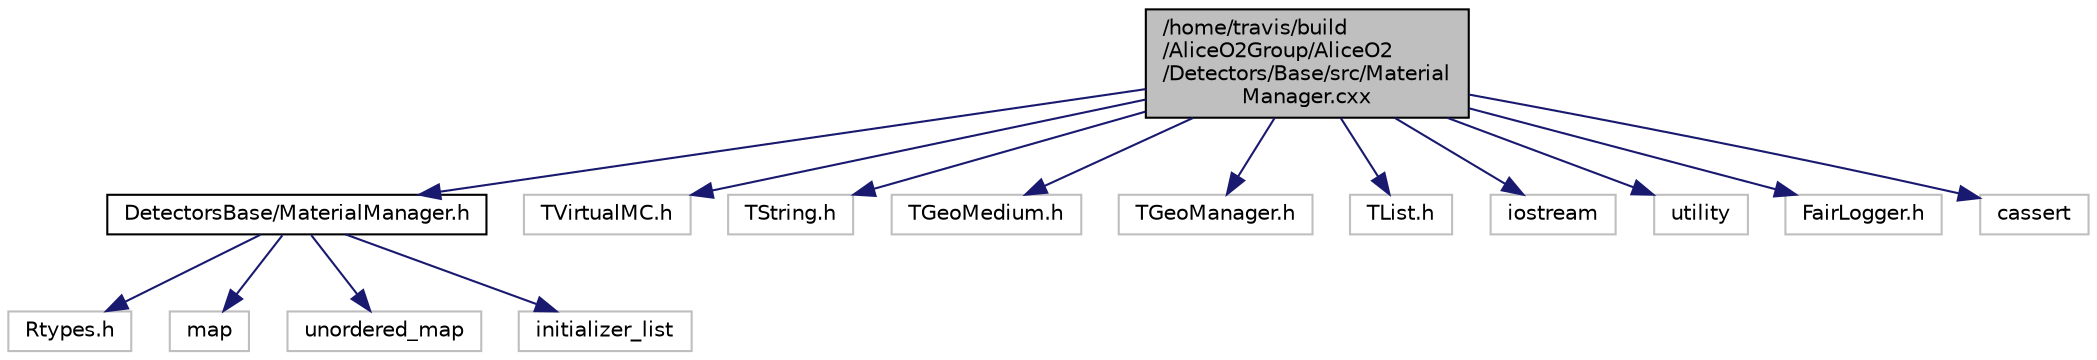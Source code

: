 digraph "/home/travis/build/AliceO2Group/AliceO2/Detectors/Base/src/MaterialManager.cxx"
{
 // INTERACTIVE_SVG=YES
  bgcolor="transparent";
  edge [fontname="Helvetica",fontsize="10",labelfontname="Helvetica",labelfontsize="10"];
  node [fontname="Helvetica",fontsize="10",shape=record];
  Node1 [label="/home/travis/build\l/AliceO2Group/AliceO2\l/Detectors/Base/src/Material\lManager.cxx",height=0.2,width=0.4,color="black", fillcolor="grey75", style="filled" fontcolor="black"];
  Node1 -> Node2 [color="midnightblue",fontsize="10",style="solid",fontname="Helvetica"];
  Node2 [label="DetectorsBase/MaterialManager.h",height=0.2,width=0.4,color="black",URL="$d0/d9a/MaterialManager_8h.html"];
  Node2 -> Node3 [color="midnightblue",fontsize="10",style="solid",fontname="Helvetica"];
  Node3 [label="Rtypes.h",height=0.2,width=0.4,color="grey75"];
  Node2 -> Node4 [color="midnightblue",fontsize="10",style="solid",fontname="Helvetica"];
  Node4 [label="map",height=0.2,width=0.4,color="grey75"];
  Node2 -> Node5 [color="midnightblue",fontsize="10",style="solid",fontname="Helvetica"];
  Node5 [label="unordered_map",height=0.2,width=0.4,color="grey75"];
  Node2 -> Node6 [color="midnightblue",fontsize="10",style="solid",fontname="Helvetica"];
  Node6 [label="initializer_list",height=0.2,width=0.4,color="grey75"];
  Node1 -> Node7 [color="midnightblue",fontsize="10",style="solid",fontname="Helvetica"];
  Node7 [label="TVirtualMC.h",height=0.2,width=0.4,color="grey75"];
  Node1 -> Node8 [color="midnightblue",fontsize="10",style="solid",fontname="Helvetica"];
  Node8 [label="TString.h",height=0.2,width=0.4,color="grey75"];
  Node1 -> Node9 [color="midnightblue",fontsize="10",style="solid",fontname="Helvetica"];
  Node9 [label="TGeoMedium.h",height=0.2,width=0.4,color="grey75"];
  Node1 -> Node10 [color="midnightblue",fontsize="10",style="solid",fontname="Helvetica"];
  Node10 [label="TGeoManager.h",height=0.2,width=0.4,color="grey75"];
  Node1 -> Node11 [color="midnightblue",fontsize="10",style="solid",fontname="Helvetica"];
  Node11 [label="TList.h",height=0.2,width=0.4,color="grey75"];
  Node1 -> Node12 [color="midnightblue",fontsize="10",style="solid",fontname="Helvetica"];
  Node12 [label="iostream",height=0.2,width=0.4,color="grey75"];
  Node1 -> Node13 [color="midnightblue",fontsize="10",style="solid",fontname="Helvetica"];
  Node13 [label="utility",height=0.2,width=0.4,color="grey75"];
  Node1 -> Node14 [color="midnightblue",fontsize="10",style="solid",fontname="Helvetica"];
  Node14 [label="FairLogger.h",height=0.2,width=0.4,color="grey75"];
  Node1 -> Node15 [color="midnightblue",fontsize="10",style="solid",fontname="Helvetica"];
  Node15 [label="cassert",height=0.2,width=0.4,color="grey75"];
}
